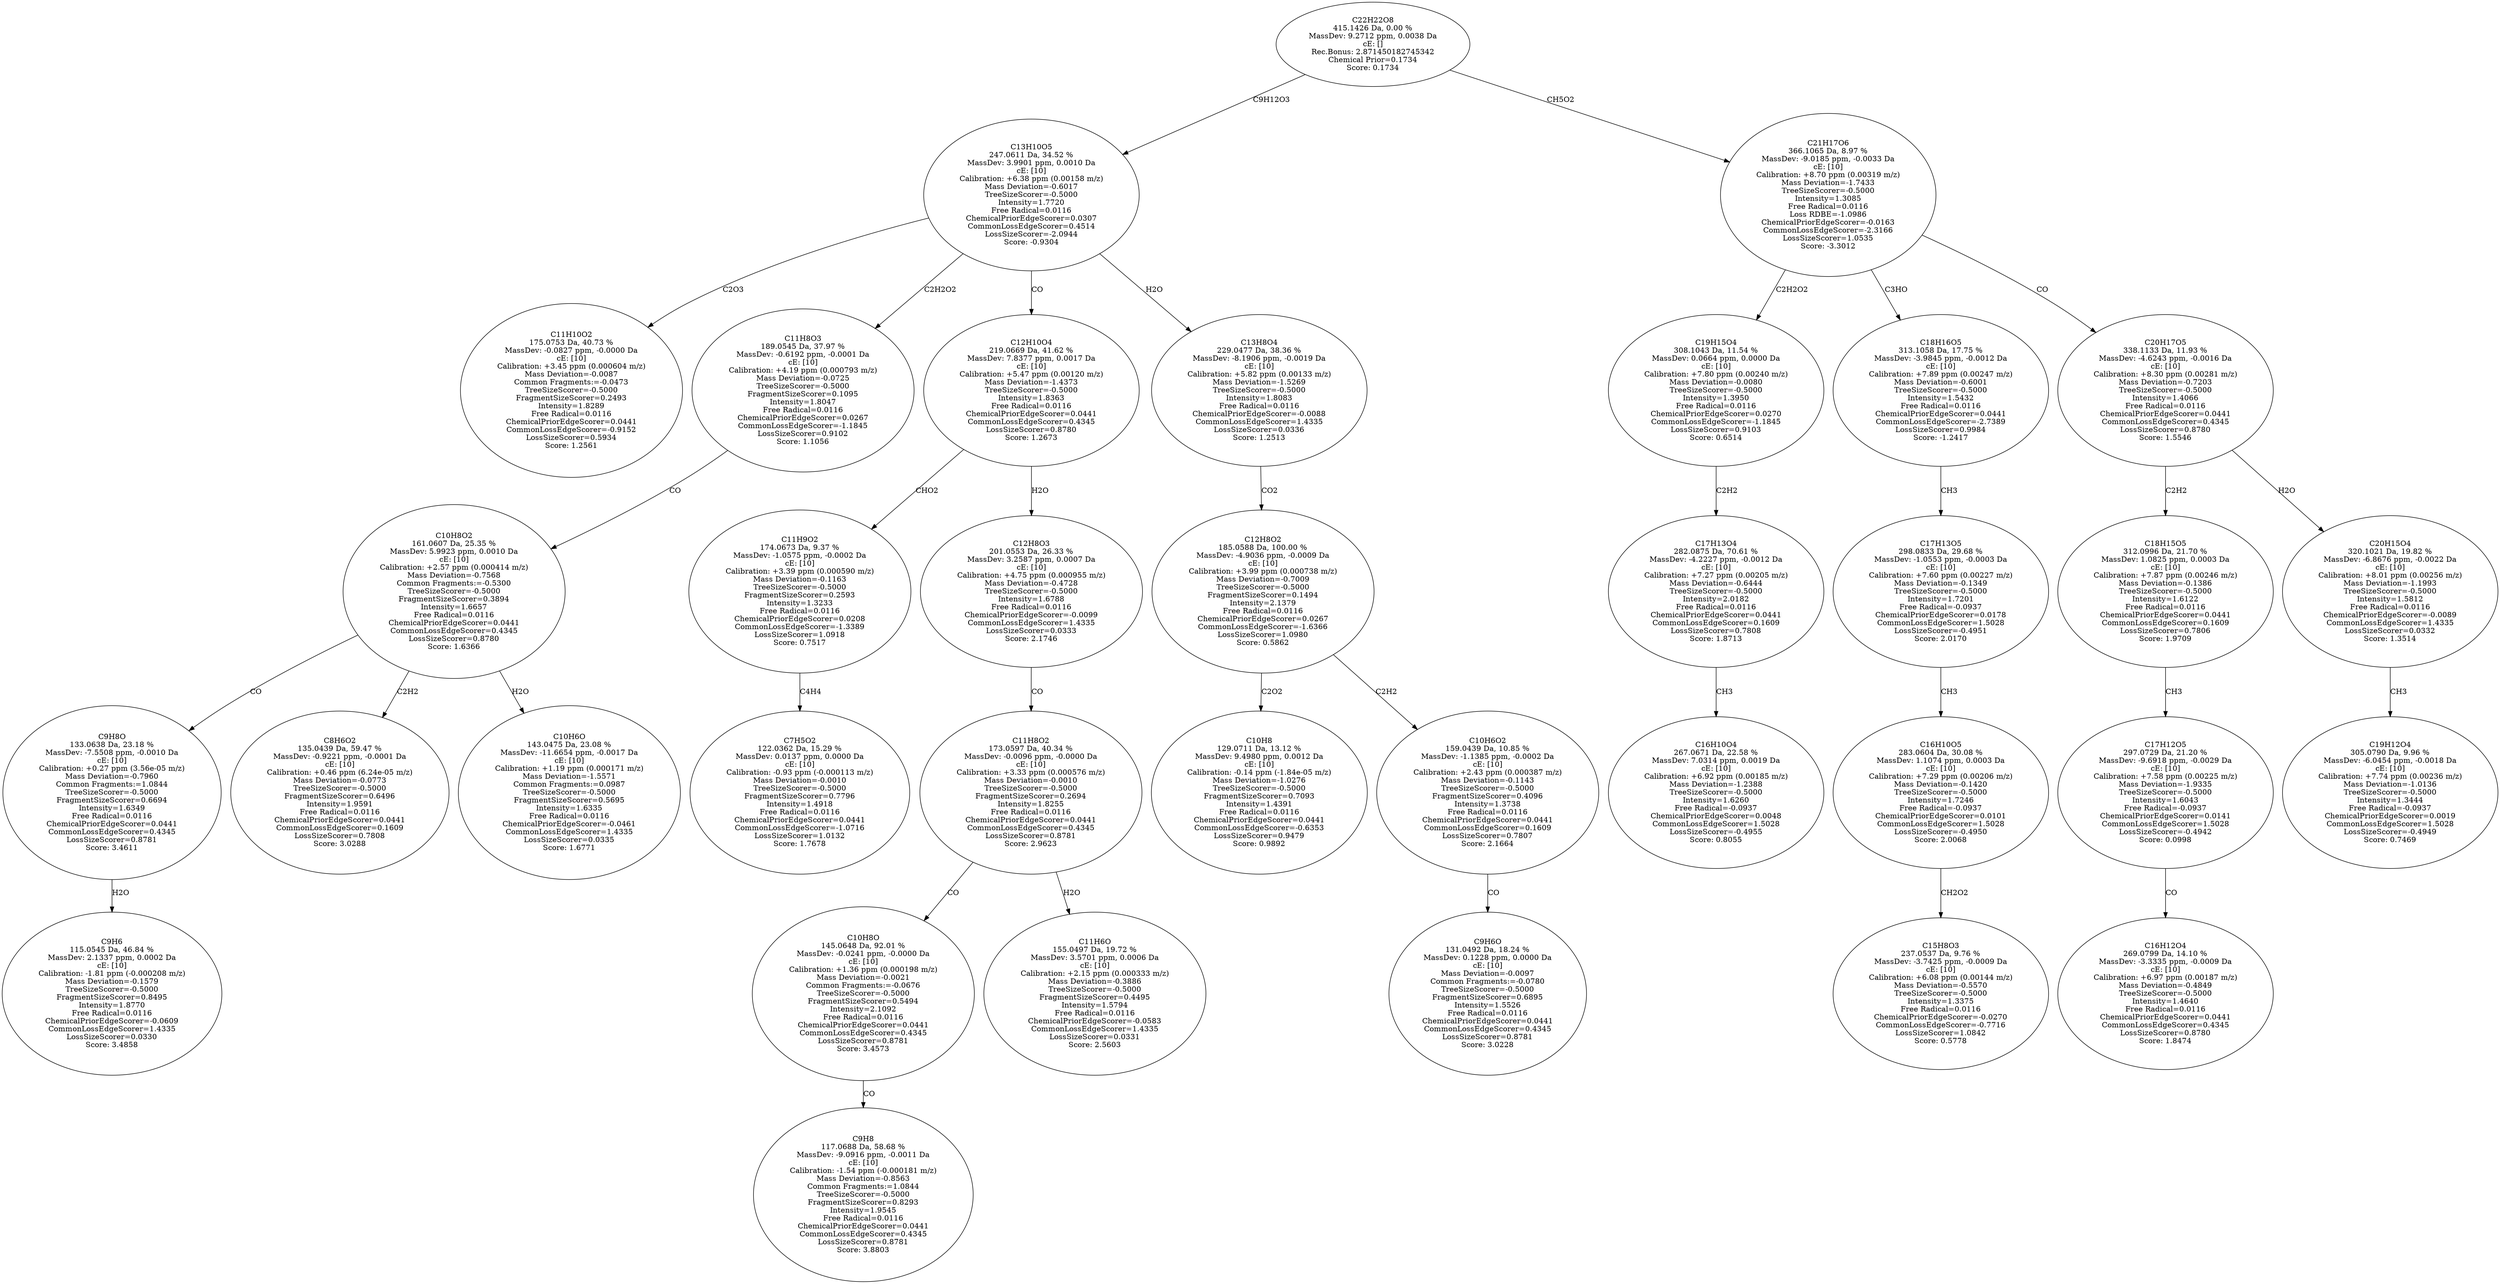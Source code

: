 strict digraph {
v1 [label="C11H10O2\n175.0753 Da, 40.73 %\nMassDev: -0.0827 ppm, -0.0000 Da\ncE: [10]\nCalibration: +3.45 ppm (0.000604 m/z)\nMass Deviation=-0.0087\nCommon Fragments:=-0.0473\nTreeSizeScorer=-0.5000\nFragmentSizeScorer=0.2493\nIntensity=1.8289\nFree Radical=0.0116\nChemicalPriorEdgeScorer=0.0441\nCommonLossEdgeScorer=-0.9152\nLossSizeScorer=0.5934\nScore: 1.2561"];
v2 [label="C9H6\n115.0545 Da, 46.84 %\nMassDev: 2.1337 ppm, 0.0002 Da\ncE: [10]\nCalibration: -1.81 ppm (-0.000208 m/z)\nMass Deviation=-0.1579\nTreeSizeScorer=-0.5000\nFragmentSizeScorer=0.8495\nIntensity=1.8770\nFree Radical=0.0116\nChemicalPriorEdgeScorer=-0.0609\nCommonLossEdgeScorer=1.4335\nLossSizeScorer=0.0330\nScore: 3.4858"];
v3 [label="C9H8O\n133.0638 Da, 23.18 %\nMassDev: -7.5508 ppm, -0.0010 Da\ncE: [10]\nCalibration: +0.27 ppm (3.56e-05 m/z)\nMass Deviation=-0.7960\nCommon Fragments:=1.0844\nTreeSizeScorer=-0.5000\nFragmentSizeScorer=0.6694\nIntensity=1.6349\nFree Radical=0.0116\nChemicalPriorEdgeScorer=0.0441\nCommonLossEdgeScorer=0.4345\nLossSizeScorer=0.8781\nScore: 3.4611"];
v4 [label="C8H6O2\n135.0439 Da, 59.47 %\nMassDev: -0.9221 ppm, -0.0001 Da\ncE: [10]\nCalibration: +0.46 ppm (6.24e-05 m/z)\nMass Deviation=-0.0773\nTreeSizeScorer=-0.5000\nFragmentSizeScorer=0.6496\nIntensity=1.9591\nFree Radical=0.0116\nChemicalPriorEdgeScorer=0.0441\nCommonLossEdgeScorer=0.1609\nLossSizeScorer=0.7808\nScore: 3.0288"];
v5 [label="C10H6O\n143.0475 Da, 23.08 %\nMassDev: -11.6654 ppm, -0.0017 Da\ncE: [10]\nCalibration: +1.19 ppm (0.000171 m/z)\nMass Deviation=-1.5571\nCommon Fragments:=0.0987\nTreeSizeScorer=-0.5000\nFragmentSizeScorer=0.5695\nIntensity=1.6335\nFree Radical=0.0116\nChemicalPriorEdgeScorer=-0.0461\nCommonLossEdgeScorer=1.4335\nLossSizeScorer=0.0335\nScore: 1.6771"];
v6 [label="C10H8O2\n161.0607 Da, 25.35 %\nMassDev: 5.9923 ppm, 0.0010 Da\ncE: [10]\nCalibration: +2.57 ppm (0.000414 m/z)\nMass Deviation=-0.7568\nCommon Fragments:=-0.5300\nTreeSizeScorer=-0.5000\nFragmentSizeScorer=0.3894\nIntensity=1.6657\nFree Radical=0.0116\nChemicalPriorEdgeScorer=0.0441\nCommonLossEdgeScorer=0.4345\nLossSizeScorer=0.8780\nScore: 1.6366"];
v7 [label="C11H8O3\n189.0545 Da, 37.97 %\nMassDev: -0.6192 ppm, -0.0001 Da\ncE: [10]\nCalibration: +4.19 ppm (0.000793 m/z)\nMass Deviation=-0.0725\nTreeSizeScorer=-0.5000\nFragmentSizeScorer=0.1095\nIntensity=1.8047\nFree Radical=0.0116\nChemicalPriorEdgeScorer=0.0267\nCommonLossEdgeScorer=-1.1845\nLossSizeScorer=0.9102\nScore: 1.1056"];
v8 [label="C7H5O2\n122.0362 Da, 15.29 %\nMassDev: 0.0137 ppm, 0.0000 Da\ncE: [10]\nCalibration: -0.93 ppm (-0.000113 m/z)\nMass Deviation=-0.0010\nTreeSizeScorer=-0.5000\nFragmentSizeScorer=0.7796\nIntensity=1.4918\nFree Radical=0.0116\nChemicalPriorEdgeScorer=0.0441\nCommonLossEdgeScorer=-1.0716\nLossSizeScorer=1.0132\nScore: 1.7678"];
v9 [label="C11H9O2\n174.0673 Da, 9.37 %\nMassDev: -1.0575 ppm, -0.0002 Da\ncE: [10]\nCalibration: +3.39 ppm (0.000590 m/z)\nMass Deviation=-0.1163\nTreeSizeScorer=-0.5000\nFragmentSizeScorer=0.2593\nIntensity=1.3233\nFree Radical=0.0116\nChemicalPriorEdgeScorer=0.0208\nCommonLossEdgeScorer=-1.3389\nLossSizeScorer=1.0918\nScore: 0.7517"];
v10 [label="C9H8\n117.0688 Da, 58.68 %\nMassDev: -9.0916 ppm, -0.0011 Da\ncE: [10]\nCalibration: -1.54 ppm (-0.000181 m/z)\nMass Deviation=-0.8563\nCommon Fragments:=1.0844\nTreeSizeScorer=-0.5000\nFragmentSizeScorer=0.8293\nIntensity=1.9545\nFree Radical=0.0116\nChemicalPriorEdgeScorer=0.0441\nCommonLossEdgeScorer=0.4345\nLossSizeScorer=0.8781\nScore: 3.8803"];
v11 [label="C10H8O\n145.0648 Da, 92.01 %\nMassDev: -0.0241 ppm, -0.0000 Da\ncE: [10]\nCalibration: +1.36 ppm (0.000198 m/z)\nMass Deviation=-0.0021\nCommon Fragments:=-0.0676\nTreeSizeScorer=-0.5000\nFragmentSizeScorer=0.5494\nIntensity=2.1092\nFree Radical=0.0116\nChemicalPriorEdgeScorer=0.0441\nCommonLossEdgeScorer=0.4345\nLossSizeScorer=0.8781\nScore: 3.4573"];
v12 [label="C11H6O\n155.0497 Da, 19.72 %\nMassDev: 3.5701 ppm, 0.0006 Da\ncE: [10]\nCalibration: +2.15 ppm (0.000333 m/z)\nMass Deviation=-0.3886\nTreeSizeScorer=-0.5000\nFragmentSizeScorer=0.4495\nIntensity=1.5794\nFree Radical=0.0116\nChemicalPriorEdgeScorer=-0.0583\nCommonLossEdgeScorer=1.4335\nLossSizeScorer=0.0331\nScore: 2.5603"];
v13 [label="C11H8O2\n173.0597 Da, 40.34 %\nMassDev: -0.0096 ppm, -0.0000 Da\ncE: [10]\nCalibration: +3.33 ppm (0.000576 m/z)\nMass Deviation=-0.0010\nTreeSizeScorer=-0.5000\nFragmentSizeScorer=0.2694\nIntensity=1.8255\nFree Radical=0.0116\nChemicalPriorEdgeScorer=0.0441\nCommonLossEdgeScorer=0.4345\nLossSizeScorer=0.8781\nScore: 2.9623"];
v14 [label="C12H8O3\n201.0553 Da, 26.33 %\nMassDev: 3.2587 ppm, 0.0007 Da\ncE: [10]\nCalibration: +4.75 ppm (0.000955 m/z)\nMass Deviation=-0.4728\nTreeSizeScorer=-0.5000\nIntensity=1.6788\nFree Radical=0.0116\nChemicalPriorEdgeScorer=-0.0099\nCommonLossEdgeScorer=1.4335\nLossSizeScorer=0.0333\nScore: 2.1746"];
v15 [label="C12H10O4\n219.0669 Da, 41.62 %\nMassDev: 7.8377 ppm, 0.0017 Da\ncE: [10]\nCalibration: +5.47 ppm (0.00120 m/z)\nMass Deviation=-1.4373\nTreeSizeScorer=-0.5000\nIntensity=1.8363\nFree Radical=0.0116\nChemicalPriorEdgeScorer=0.0441\nCommonLossEdgeScorer=0.4345\nLossSizeScorer=0.8780\nScore: 1.2673"];
v16 [label="C10H8\n129.0711 Da, 13.12 %\nMassDev: 9.4980 ppm, 0.0012 Da\ncE: [10]\nCalibration: -0.14 ppm (-1.84e-05 m/z)\nMass Deviation=-1.0276\nTreeSizeScorer=-0.5000\nFragmentSizeScorer=0.7093\nIntensity=1.4391\nFree Radical=0.0116\nChemicalPriorEdgeScorer=0.0441\nCommonLossEdgeScorer=-0.6353\nLossSizeScorer=0.9479\nScore: 0.9892"];
v17 [label="C9H6O\n131.0492 Da, 18.24 %\nMassDev: 0.1228 ppm, 0.0000 Da\ncE: [10]\nMass Deviation=-0.0097\nCommon Fragments:=-0.0780\nTreeSizeScorer=-0.5000\nFragmentSizeScorer=0.6895\nIntensity=1.5526\nFree Radical=0.0116\nChemicalPriorEdgeScorer=0.0441\nCommonLossEdgeScorer=0.4345\nLossSizeScorer=0.8781\nScore: 3.0228"];
v18 [label="C10H6O2\n159.0439 Da, 10.85 %\nMassDev: -1.1385 ppm, -0.0002 Da\ncE: [10]\nCalibration: +2.43 ppm (0.000387 m/z)\nMass Deviation=-0.1143\nTreeSizeScorer=-0.5000\nFragmentSizeScorer=0.4096\nIntensity=1.3738\nFree Radical=0.0116\nChemicalPriorEdgeScorer=0.0441\nCommonLossEdgeScorer=0.1609\nLossSizeScorer=0.7807\nScore: 2.1664"];
v19 [label="C12H8O2\n185.0588 Da, 100.00 %\nMassDev: -4.9036 ppm, -0.0009 Da\ncE: [10]\nCalibration: +3.99 ppm (0.000738 m/z)\nMass Deviation=-0.7009\nTreeSizeScorer=-0.5000\nFragmentSizeScorer=0.1494\nIntensity=2.1379\nFree Radical=0.0116\nChemicalPriorEdgeScorer=0.0267\nCommonLossEdgeScorer=-1.6366\nLossSizeScorer=1.0980\nScore: 0.5862"];
v20 [label="C13H8O4\n229.0477 Da, 38.36 %\nMassDev: -8.1906 ppm, -0.0019 Da\ncE: [10]\nCalibration: +5.82 ppm (0.00133 m/z)\nMass Deviation=-1.5269\nTreeSizeScorer=-0.5000\nIntensity=1.8083\nFree Radical=0.0116\nChemicalPriorEdgeScorer=-0.0088\nCommonLossEdgeScorer=1.4335\nLossSizeScorer=0.0336\nScore: 1.2513"];
v21 [label="C13H10O5\n247.0611 Da, 34.52 %\nMassDev: 3.9901 ppm, 0.0010 Da\ncE: [10]\nCalibration: +6.38 ppm (0.00158 m/z)\nMass Deviation=-0.6017\nTreeSizeScorer=-0.5000\nIntensity=1.7720\nFree Radical=0.0116\nChemicalPriorEdgeScorer=0.0307\nCommonLossEdgeScorer=0.4514\nLossSizeScorer=-2.0944\nScore: -0.9304"];
v22 [label="C16H10O4\n267.0671 Da, 22.58 %\nMassDev: 7.0314 ppm, 0.0019 Da\ncE: [10]\nCalibration: +6.92 ppm (0.00185 m/z)\nMass Deviation=-1.2388\nTreeSizeScorer=-0.5000\nIntensity=1.6260\nFree Radical=-0.0937\nChemicalPriorEdgeScorer=0.0048\nCommonLossEdgeScorer=1.5028\nLossSizeScorer=-0.4955\nScore: 0.8055"];
v23 [label="C17H13O4\n282.0875 Da, 70.61 %\nMassDev: -4.2227 ppm, -0.0012 Da\ncE: [10]\nCalibration: +7.27 ppm (0.00205 m/z)\nMass Deviation=-0.6444\nTreeSizeScorer=-0.5000\nIntensity=2.0182\nFree Radical=0.0116\nChemicalPriorEdgeScorer=0.0441\nCommonLossEdgeScorer=0.1609\nLossSizeScorer=0.7808\nScore: 1.8713"];
v24 [label="C19H15O4\n308.1043 Da, 11.54 %\nMassDev: 0.0664 ppm, 0.0000 Da\ncE: [10]\nCalibration: +7.80 ppm (0.00240 m/z)\nMass Deviation=-0.0080\nTreeSizeScorer=-0.5000\nIntensity=1.3950\nFree Radical=0.0116\nChemicalPriorEdgeScorer=0.0270\nCommonLossEdgeScorer=-1.1845\nLossSizeScorer=0.9103\nScore: 0.6514"];
v25 [label="C15H8O3\n237.0537 Da, 9.76 %\nMassDev: -3.7425 ppm, -0.0009 Da\ncE: [10]\nCalibration: +6.08 ppm (0.00144 m/z)\nMass Deviation=-0.5570\nTreeSizeScorer=-0.5000\nIntensity=1.3375\nFree Radical=0.0116\nChemicalPriorEdgeScorer=-0.0270\nCommonLossEdgeScorer=-0.7716\nLossSizeScorer=1.0842\nScore: 0.5778"];
v26 [label="C16H10O5\n283.0604 Da, 30.08 %\nMassDev: 1.1074 ppm, 0.0003 Da\ncE: [10]\nCalibration: +7.29 ppm (0.00206 m/z)\nMass Deviation=-0.1420\nTreeSizeScorer=-0.5000\nIntensity=1.7246\nFree Radical=-0.0937\nChemicalPriorEdgeScorer=0.0101\nCommonLossEdgeScorer=1.5028\nLossSizeScorer=-0.4950\nScore: 2.0068"];
v27 [label="C17H13O5\n298.0833 Da, 29.68 %\nMassDev: -1.0553 ppm, -0.0003 Da\ncE: [10]\nCalibration: +7.60 ppm (0.00227 m/z)\nMass Deviation=-0.1349\nTreeSizeScorer=-0.5000\nIntensity=1.7201\nFree Radical=-0.0937\nChemicalPriorEdgeScorer=0.0178\nCommonLossEdgeScorer=1.5028\nLossSizeScorer=-0.4951\nScore: 2.0170"];
v28 [label="C18H16O5\n313.1058 Da, 17.75 %\nMassDev: -3.9845 ppm, -0.0012 Da\ncE: [10]\nCalibration: +7.89 ppm (0.00247 m/z)\nMass Deviation=-0.6001\nTreeSizeScorer=-0.5000\nIntensity=1.5432\nFree Radical=0.0116\nChemicalPriorEdgeScorer=0.0441\nCommonLossEdgeScorer=-2.7389\nLossSizeScorer=0.9984\nScore: -1.2417"];
v29 [label="C16H12O4\n269.0799 Da, 14.10 %\nMassDev: -3.3335 ppm, -0.0009 Da\ncE: [10]\nCalibration: +6.97 ppm (0.00187 m/z)\nMass Deviation=-0.4849\nTreeSizeScorer=-0.5000\nIntensity=1.4640\nFree Radical=0.0116\nChemicalPriorEdgeScorer=0.0441\nCommonLossEdgeScorer=0.4345\nLossSizeScorer=0.8780\nScore: 1.8474"];
v30 [label="C17H12O5\n297.0729 Da, 21.20 %\nMassDev: -9.6918 ppm, -0.0029 Da\ncE: [10]\nCalibration: +7.58 ppm (0.00225 m/z)\nMass Deviation=-1.9335\nTreeSizeScorer=-0.5000\nIntensity=1.6043\nFree Radical=-0.0937\nChemicalPriorEdgeScorer=0.0141\nCommonLossEdgeScorer=1.5028\nLossSizeScorer=-0.4942\nScore: 0.0998"];
v31 [label="C18H15O5\n312.0996 Da, 21.70 %\nMassDev: 1.0825 ppm, 0.0003 Da\ncE: [10]\nCalibration: +7.87 ppm (0.00246 m/z)\nMass Deviation=-0.1386\nTreeSizeScorer=-0.5000\nIntensity=1.6122\nFree Radical=0.0116\nChemicalPriorEdgeScorer=0.0441\nCommonLossEdgeScorer=0.1609\nLossSizeScorer=0.7806\nScore: 1.9709"];
v32 [label="C19H12O4\n305.0790 Da, 9.96 %\nMassDev: -6.0454 ppm, -0.0018 Da\ncE: [10]\nCalibration: +7.74 ppm (0.00236 m/z)\nMass Deviation=-1.0136\nTreeSizeScorer=-0.5000\nIntensity=1.3444\nFree Radical=-0.0937\nChemicalPriorEdgeScorer=0.0019\nCommonLossEdgeScorer=1.5028\nLossSizeScorer=-0.4949\nScore: 0.7469"];
v33 [label="C20H15O4\n320.1021 Da, 19.82 %\nMassDev: -6.8676 ppm, -0.0022 Da\ncE: [10]\nCalibration: +8.01 ppm (0.00256 m/z)\nMass Deviation=-1.1993\nTreeSizeScorer=-0.5000\nIntensity=1.5812\nFree Radical=0.0116\nChemicalPriorEdgeScorer=-0.0089\nCommonLossEdgeScorer=1.4335\nLossSizeScorer=0.0332\nScore: 1.3514"];
v34 [label="C20H17O5\n338.1133 Da, 11.93 %\nMassDev: -4.6243 ppm, -0.0016 Da\ncE: [10]\nCalibration: +8.30 ppm (0.00281 m/z)\nMass Deviation=-0.7203\nTreeSizeScorer=-0.5000\nIntensity=1.4066\nFree Radical=0.0116\nChemicalPriorEdgeScorer=0.0441\nCommonLossEdgeScorer=0.4345\nLossSizeScorer=0.8780\nScore: 1.5546"];
v35 [label="C21H17O6\n366.1065 Da, 8.97 %\nMassDev: -9.0185 ppm, -0.0033 Da\ncE: [10]\nCalibration: +8.70 ppm (0.00319 m/z)\nMass Deviation=-1.7433\nTreeSizeScorer=-0.5000\nIntensity=1.3085\nFree Radical=0.0116\nLoss RDBE=-1.0986\nChemicalPriorEdgeScorer=-0.0163\nCommonLossEdgeScorer=-2.3166\nLossSizeScorer=1.0535\nScore: -3.3012"];
v36 [label="C22H22O8\n415.1426 Da, 0.00 %\nMassDev: 9.2712 ppm, 0.0038 Da\ncE: []\nRec.Bonus: 2.871450182745342\nChemical Prior=0.1734\nScore: 0.1734"];
v21 -> v1 [label="C2O3"];
v3 -> v2 [label="H2O"];
v6 -> v3 [label="CO"];
v6 -> v4 [label="C2H2"];
v6 -> v5 [label="H2O"];
v7 -> v6 [label="CO"];
v21 -> v7 [label="C2H2O2"];
v9 -> v8 [label="C4H4"];
v15 -> v9 [label="CHO2"];
v11 -> v10 [label="CO"];
v13 -> v11 [label="CO"];
v13 -> v12 [label="H2O"];
v14 -> v13 [label="CO"];
v15 -> v14 [label="H2O"];
v21 -> v15 [label="CO"];
v19 -> v16 [label="C2O2"];
v18 -> v17 [label="CO"];
v19 -> v18 [label="C2H2"];
v20 -> v19 [label="CO2"];
v21 -> v20 [label="H2O"];
v36 -> v21 [label="C9H12O3"];
v23 -> v22 [label="CH3"];
v24 -> v23 [label="C2H2"];
v35 -> v24 [label="C2H2O2"];
v26 -> v25 [label="CH2O2"];
v27 -> v26 [label="CH3"];
v28 -> v27 [label="CH3"];
v35 -> v28 [label="C3HO"];
v30 -> v29 [label="CO"];
v31 -> v30 [label="CH3"];
v34 -> v31 [label="C2H2"];
v33 -> v32 [label="CH3"];
v34 -> v33 [label="H2O"];
v35 -> v34 [label="CO"];
v36 -> v35 [label="CH5O2"];
}